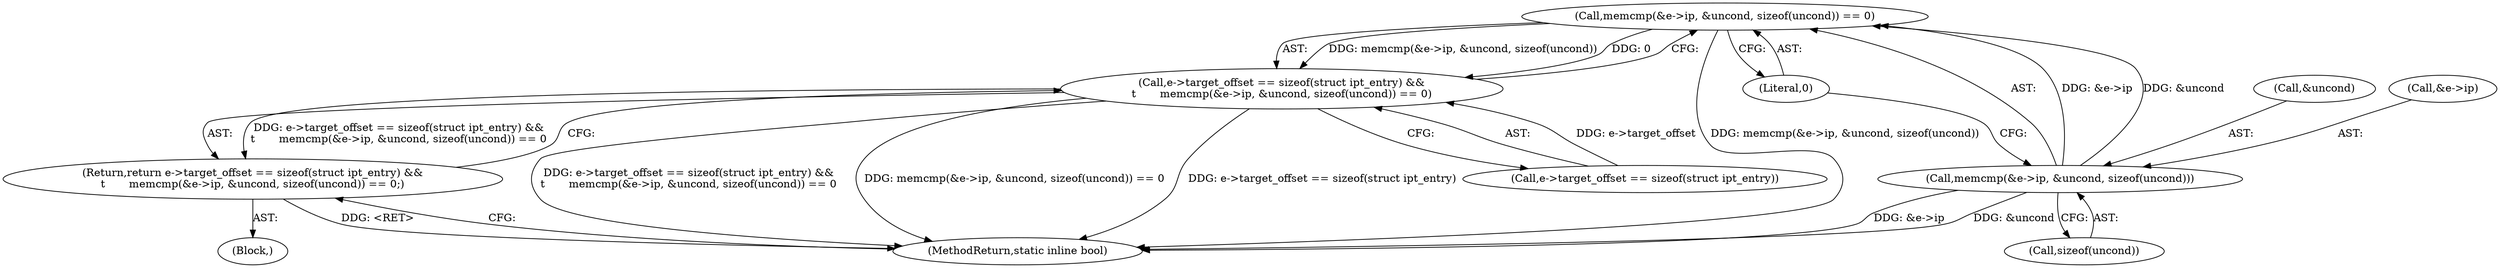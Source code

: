 digraph "0_linux_54d83fc74aa9ec72794373cb47432c5f7fb1a309_7@API" {
"1000112" [label="(Call,memcmp(&e->ip, &uncond, sizeof(uncond)) == 0)"];
"1000113" [label="(Call,memcmp(&e->ip, &uncond, sizeof(uncond)))"];
"1000105" [label="(Call,e->target_offset == sizeof(struct ipt_entry) &&\n\t       memcmp(&e->ip, &uncond, sizeof(uncond)) == 0)"];
"1000104" [label="(Return,return e->target_offset == sizeof(struct ipt_entry) &&\n\t       memcmp(&e->ip, &uncond, sizeof(uncond)) == 0;)"];
"1000118" [label="(Call,&uncond)"];
"1000123" [label="(MethodReturn,static inline bool)"];
"1000122" [label="(Literal,0)"];
"1000104" [label="(Return,return e->target_offset == sizeof(struct ipt_entry) &&\n\t       memcmp(&e->ip, &uncond, sizeof(uncond)) == 0;)"];
"1000112" [label="(Call,memcmp(&e->ip, &uncond, sizeof(uncond)) == 0)"];
"1000114" [label="(Call,&e->ip)"];
"1000102" [label="(Block,)"];
"1000113" [label="(Call,memcmp(&e->ip, &uncond, sizeof(uncond)))"];
"1000105" [label="(Call,e->target_offset == sizeof(struct ipt_entry) &&\n\t       memcmp(&e->ip, &uncond, sizeof(uncond)) == 0)"];
"1000106" [label="(Call,e->target_offset == sizeof(struct ipt_entry))"];
"1000120" [label="(Call,sizeof(uncond))"];
"1000112" -> "1000105"  [label="AST: "];
"1000112" -> "1000122"  [label="CFG: "];
"1000113" -> "1000112"  [label="AST: "];
"1000122" -> "1000112"  [label="AST: "];
"1000105" -> "1000112"  [label="CFG: "];
"1000112" -> "1000123"  [label="DDG: memcmp(&e->ip, &uncond, sizeof(uncond))"];
"1000112" -> "1000105"  [label="DDG: memcmp(&e->ip, &uncond, sizeof(uncond))"];
"1000112" -> "1000105"  [label="DDG: 0"];
"1000113" -> "1000112"  [label="DDG: &e->ip"];
"1000113" -> "1000112"  [label="DDG: &uncond"];
"1000113" -> "1000120"  [label="CFG: "];
"1000114" -> "1000113"  [label="AST: "];
"1000118" -> "1000113"  [label="AST: "];
"1000120" -> "1000113"  [label="AST: "];
"1000122" -> "1000113"  [label="CFG: "];
"1000113" -> "1000123"  [label="DDG: &e->ip"];
"1000113" -> "1000123"  [label="DDG: &uncond"];
"1000105" -> "1000104"  [label="AST: "];
"1000105" -> "1000106"  [label="CFG: "];
"1000106" -> "1000105"  [label="AST: "];
"1000104" -> "1000105"  [label="CFG: "];
"1000105" -> "1000123"  [label="DDG: e->target_offset == sizeof(struct ipt_entry) &&\n\t       memcmp(&e->ip, &uncond, sizeof(uncond)) == 0"];
"1000105" -> "1000123"  [label="DDG: memcmp(&e->ip, &uncond, sizeof(uncond)) == 0"];
"1000105" -> "1000123"  [label="DDG: e->target_offset == sizeof(struct ipt_entry)"];
"1000105" -> "1000104"  [label="DDG: e->target_offset == sizeof(struct ipt_entry) &&\n\t       memcmp(&e->ip, &uncond, sizeof(uncond)) == 0"];
"1000106" -> "1000105"  [label="DDG: e->target_offset"];
"1000104" -> "1000102"  [label="AST: "];
"1000123" -> "1000104"  [label="CFG: "];
"1000104" -> "1000123"  [label="DDG: <RET>"];
}
